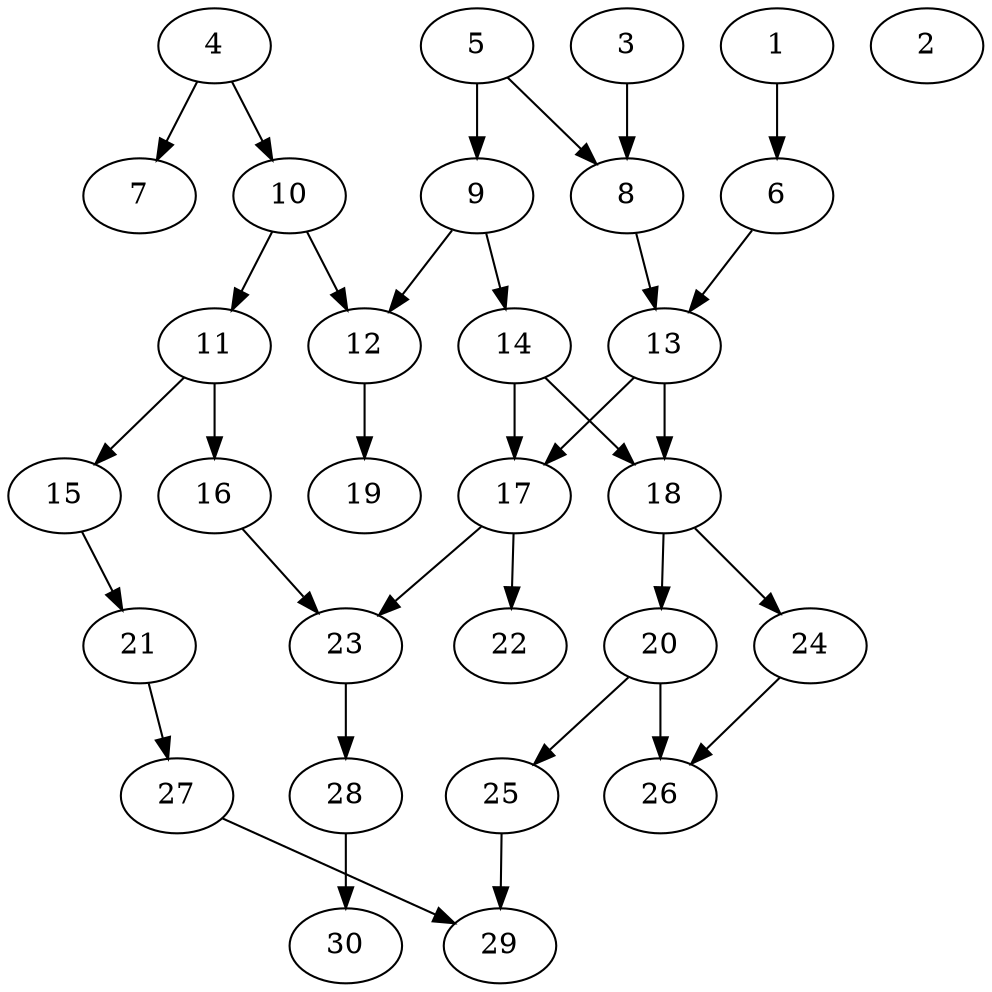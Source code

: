 // DAG automatically generated by daggen at Thu Oct  3 14:04:17 2019
// ./daggen --dot -n 30 --ccr 0.3 --fat 0.5 --regular 0.9 --density 0.5 --mindata 5242880 --maxdata 52428800 
digraph G {
  1 [size="41209173", alpha="0.02", expect_size="12362752"] 
  1 -> 6 [size ="12362752"]
  2 [size="34672640", alpha="0.18", expect_size="10401792"] 
  3 [size="68065280", alpha="0.05", expect_size="20419584"] 
  3 -> 8 [size ="20419584"]
  4 [size="44144640", alpha="0.12", expect_size="13243392"] 
  4 -> 7 [size ="13243392"]
  4 -> 10 [size ="13243392"]
  5 [size="94016853", alpha="0.04", expect_size="28205056"] 
  5 -> 8 [size ="28205056"]
  5 -> 9 [size ="28205056"]
  6 [size="112015360", alpha="0.02", expect_size="33604608"] 
  6 -> 13 [size ="33604608"]
  7 [size="18459307", alpha="0.07", expect_size="5537792"] 
  8 [size="125269333", alpha="0.03", expect_size="37580800"] 
  8 -> 13 [size ="37580800"]
  9 [size="91248640", alpha="0.05", expect_size="27374592"] 
  9 -> 12 [size ="27374592"]
  9 -> 14 [size ="27374592"]
  10 [size="67901440", alpha="0.12", expect_size="20370432"] 
  10 -> 11 [size ="20370432"]
  10 -> 12 [size ="20370432"]
  11 [size="147561813", alpha="0.00", expect_size="44268544"] 
  11 -> 15 [size ="44268544"]
  11 -> 16 [size ="44268544"]
  12 [size="167147520", alpha="0.17", expect_size="50144256"] 
  12 -> 19 [size ="50144256"]
  13 [size="149882880", alpha="0.17", expect_size="44964864"] 
  13 -> 17 [size ="44964864"]
  13 -> 18 [size ="44964864"]
  14 [size="29194240", alpha="0.06", expect_size="8758272"] 
  14 -> 17 [size ="8758272"]
  14 -> 18 [size ="8758272"]
  15 [size="121630720", alpha="0.10", expect_size="36489216"] 
  15 -> 21 [size ="36489216"]
  16 [size="151575893", alpha="0.16", expect_size="45472768"] 
  16 -> 23 [size ="45472768"]
  17 [size="165430613", alpha="0.16", expect_size="49629184"] 
  17 -> 22 [size ="49629184"]
  17 -> 23 [size ="49629184"]
  18 [size="60723200", alpha="0.12", expect_size="18216960"] 
  18 -> 20 [size ="18216960"]
  18 -> 24 [size ="18216960"]
  19 [size="85346987", alpha="0.04", expect_size="25604096"] 
  20 [size="125986133", alpha="0.07", expect_size="37795840"] 
  20 -> 25 [size ="37795840"]
  20 -> 26 [size ="37795840"]
  21 [size="61228373", alpha="0.12", expect_size="18368512"] 
  21 -> 27 [size ="18368512"]
  22 [size="63914667", alpha="0.19", expect_size="19174400"] 
  23 [size="37440853", alpha="0.13", expect_size="11232256"] 
  23 -> 28 [size ="11232256"]
  24 [size="172113920", alpha="0.10", expect_size="51634176"] 
  24 -> 26 [size ="51634176"]
  25 [size="64539307", alpha="0.17", expect_size="19361792"] 
  25 -> 29 [size ="19361792"]
  26 [size="143247360", alpha="0.16", expect_size="42974208"] 
  27 [size="115295573", alpha="0.15", expect_size="34588672"] 
  27 -> 29 [size ="34588672"]
  28 [size="84688213", alpha="0.07", expect_size="25406464"] 
  28 -> 30 [size ="25406464"]
  29 [size="25231360", alpha="0.10", expect_size="7569408"] 
  30 [size="60129280", alpha="0.18", expect_size="18038784"] 
}
